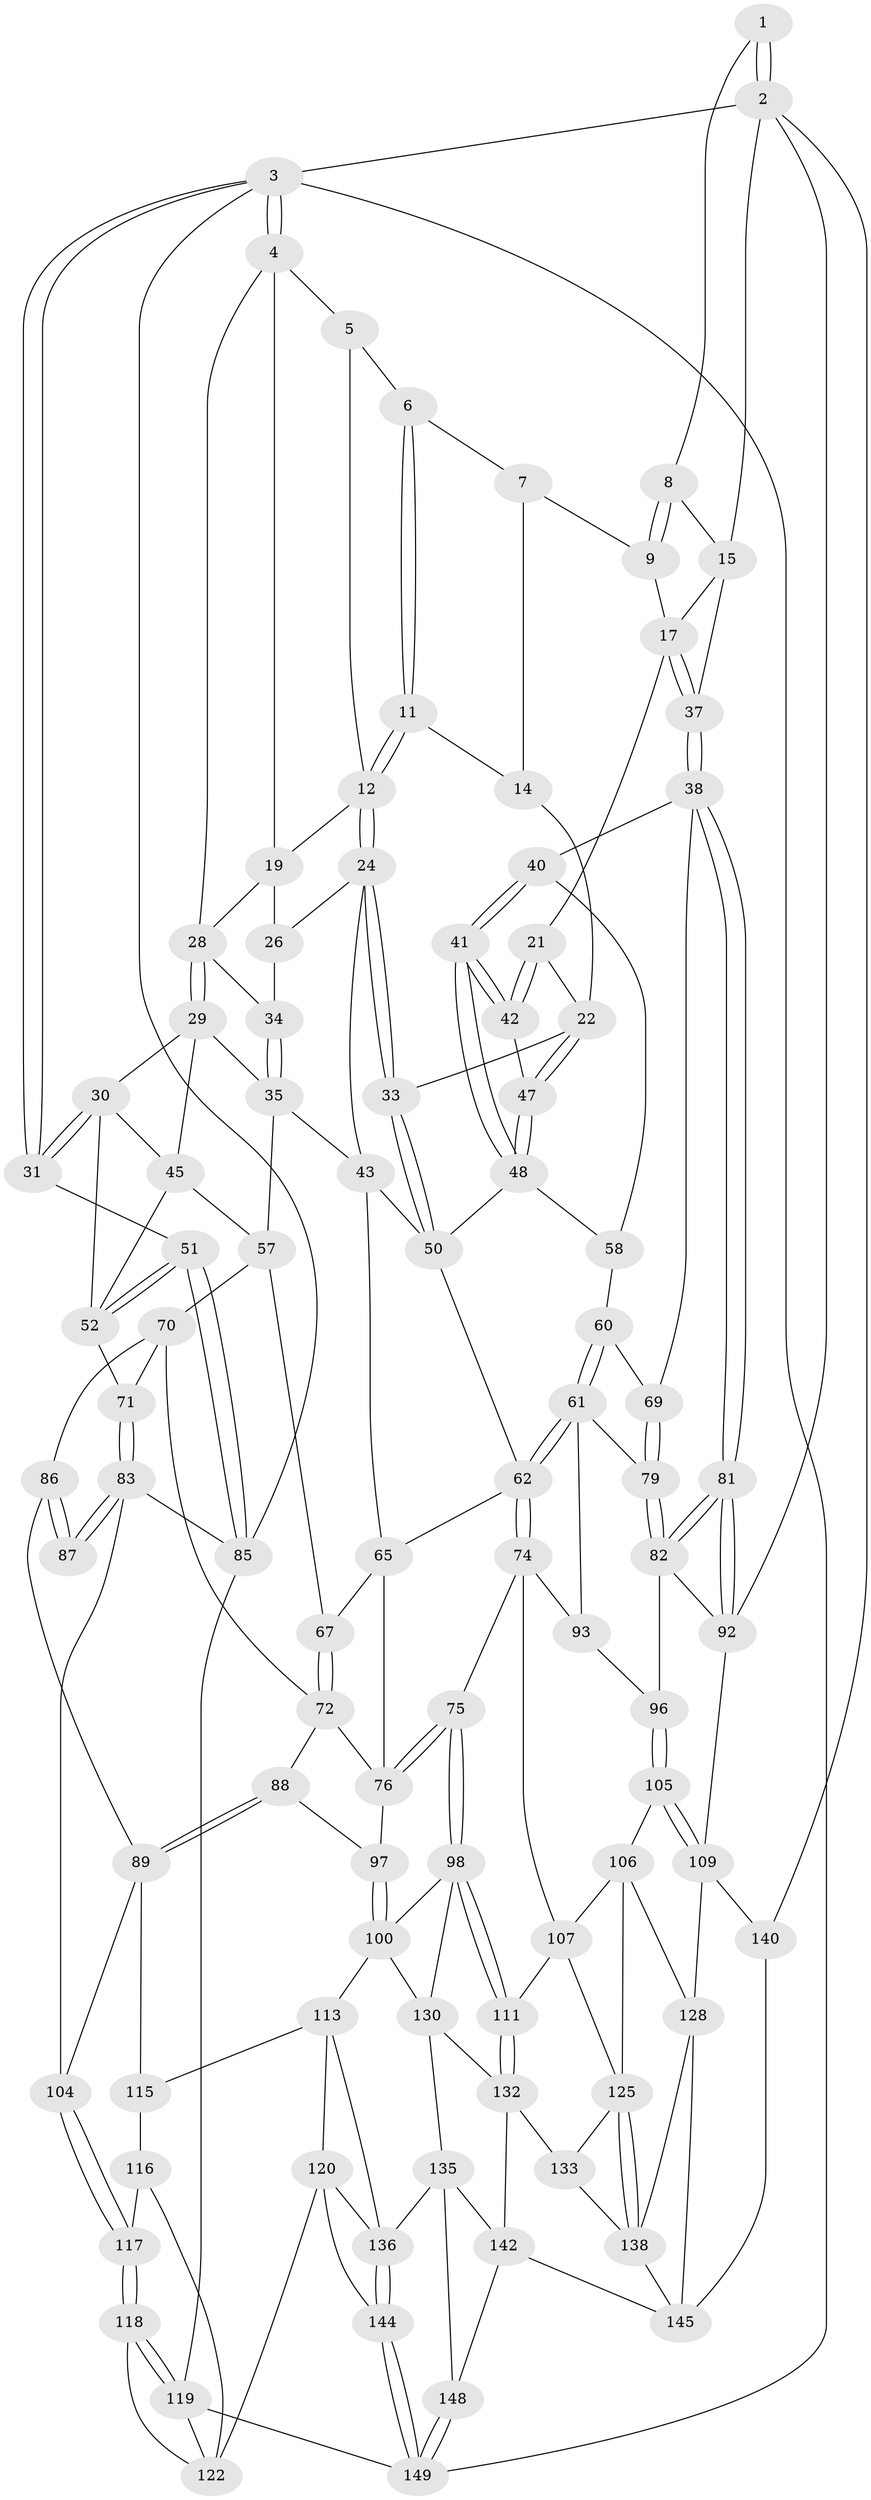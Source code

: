 // Generated by graph-tools (version 1.1) at 2025/52/02/27/25 19:52:42]
// undirected, 95 vertices, 217 edges
graph export_dot {
graph [start="1"]
  node [color=gray90,style=filled];
  1 [pos="+0.831700267768153+0"];
  2 [pos="+1+0",super="+91"];
  3 [pos="+0+0",super="+102"];
  4 [pos="+0.22548737140661795+0",super="+20"];
  5 [pos="+0.5968025837355999+0"];
  6 [pos="+0.7304351718533613+0"];
  7 [pos="+0.7541579857442048+0",super="+10"];
  8 [pos="+0.9094210796906809+0.047028867976232576"];
  9 [pos="+0.868387430225917+0.10479533114782762"];
  11 [pos="+0.6873778005485787+0.03334260691436939"];
  12 [pos="+0.5845731862943251+0.1464285676146446",super="+13"];
  14 [pos="+0.7675010522523085+0.12496466915216575"];
  15 [pos="+0.9539166132341919+0.054335939464893665",super="+16"];
  17 [pos="+0.946470614501594+0.1481018304368552",super="+18"];
  19 [pos="+0.4700277874735367+0.08110013979258297",super="+27"];
  21 [pos="+0.8713509527439178+0.19650442670758164"];
  22 [pos="+0.8055828639847843+0.20684233571141822",super="+23"];
  24 [pos="+0.5901133119499608+0.17988043922480326",super="+25"];
  26 [pos="+0.44107972301641957+0.20139095106806187"];
  28 [pos="+0.30239684824391044+0",super="+32"];
  29 [pos="+0.19795258518429767+0.15602606059618357",super="+36"];
  30 [pos="+0.12379539922871721+0.17665853197732992",super="+46"];
  31 [pos="+0+0"];
  33 [pos="+0.6345234537864831+0.2276581543900592"];
  34 [pos="+0.3338785998774773+0.1615836707055636"];
  35 [pos="+0.3049067727816469+0.2813241625480516",super="+44"];
  37 [pos="+1+0.2549223151025726"];
  38 [pos="+1+0.34382741060460886",super="+39"];
  40 [pos="+0.9826426056414717+0.37409833071361576",super="+64"];
  41 [pos="+0.9281645985297802+0.3224706713158858"];
  42 [pos="+0.9054640896435336+0.28069396603270774"];
  43 [pos="+0.419239611268377+0.3136962471625011",super="+54"];
  45 [pos="+0.17184049831741688+0.2926360609633279",super="+55"];
  47 [pos="+0.7892091134241126+0.23382746317323302"];
  48 [pos="+0.7541505067957118+0.2751296859304765",super="+49"];
  50 [pos="+0.6347413279603845+0.22821810882267302",super="+53"];
  51 [pos="+0+0.3746088719794517"];
  52 [pos="+0+0.37571355400981005",super="+56"];
  57 [pos="+0.3028972235919096+0.40347315212481605",super="+68"];
  58 [pos="+0.7330576104364088+0.3278439302688606",super="+59"];
  60 [pos="+0.7220835181540463+0.4109455656582276"];
  61 [pos="+0.6991170987805273+0.4567146731647574",super="+80"];
  62 [pos="+0.6505972552967574+0.4836895798929374",super="+63"];
  65 [pos="+0.4979942088675522+0.4409373450123112",super="+66"];
  67 [pos="+0.30951856494545993+0.4501490064082424"];
  69 [pos="+0.948462154656999+0.4176622772954592"];
  70 [pos="+0.10875118833005923+0.4288653068267585",super="+73"];
  71 [pos="+0.07031466908203994+0.4212227093613715"];
  72 [pos="+0.3033920602524047+0.48213447046181973",super="+78"];
  74 [pos="+0.6482049491057562+0.5153852633871919",super="+94"];
  75 [pos="+0.5035043892423227+0.6184064659393465"];
  76 [pos="+0.45196267323385875+0.5537007890620353",super="+77"];
  79 [pos="+0.937283504426068+0.4328863599263349"];
  81 [pos="+1+0.5786132046565854"];
  82 [pos="+0.9603282578493356+0.6000046553265564",super="+95"];
  83 [pos="+0.1261953765984526+0.5836288753066432",super="+84"];
  85 [pos="+0+0.6380399802045545",super="+101"];
  86 [pos="+0.23011058452188873+0.5275963008230928",super="+90"];
  87 [pos="+0.12819153305016406+0.5832460406557903"];
  88 [pos="+0.29231669261504173+0.6462308259298776"];
  89 [pos="+0.2805434506413877+0.6499092811108645",super="+103"];
  92 [pos="+1+0.8634734088282601",super="+108"];
  93 [pos="+0.8457512402419156+0.5894980165961976"];
  96 [pos="+0.8550289175836503+0.6012028671135791"];
  97 [pos="+0.34419705444379783+0.6538281132466475"];
  98 [pos="+0.5038549073904374+0.7160917597868974",super="+99"];
  100 [pos="+0.4226702659558048+0.7305216094404012",super="+112"];
  104 [pos="+0.11903073235683115+0.6963257077422101"];
  105 [pos="+0.8309980865600665+0.720531317638657"];
  106 [pos="+0.7470037064668101+0.7398388894469753",super="+124"];
  107 [pos="+0.6874319399759804+0.6799015699308993",super="+110"];
  109 [pos="+0.9383685173658113+0.7828035249389651",super="+127"];
  111 [pos="+0.523769874363363+0.7248770953965912"];
  113 [pos="+0.3761321052214671+0.7745262701218076",super="+114"];
  115 [pos="+0.262648764266454+0.7358542694834014"];
  116 [pos="+0.21950622306919082+0.7751349047491469"];
  117 [pos="+0.11924215660674699+0.7172816288090466"];
  118 [pos="+0.1045892723263367+0.7930360735759635"];
  119 [pos="+0+0.9444983974717286",super="+141"];
  120 [pos="+0.2680232045619217+0.8687871297658962",super="+121"];
  122 [pos="+0.242292390050369+0.8861751534978969",super="+123"];
  125 [pos="+0.6398934846041224+0.8256105859222918",super="+126"];
  128 [pos="+0.8140741301829368+0.8807250017854878",super="+129"];
  130 [pos="+0.46050847991806326+0.8549325602396481",super="+131"];
  132 [pos="+0.5197978357132659+0.8788373000445627",super="+134"];
  133 [pos="+0.5677632330591387+0.8854411460902334"];
  135 [pos="+0.41373197387107447+0.9148995536863926",super="+143"];
  136 [pos="+0.4128497248081488+0.9146898515179654",super="+137"];
  138 [pos="+0.6548512068216091+0.8963555035814044",super="+139"];
  140 [pos="+1+1"];
  142 [pos="+0.5201854773276212+0.9255615477521326",super="+146"];
  144 [pos="+0.3329710310353869+0.9381563468057238"];
  145 [pos="+0.7070127094426013+1",super="+147"];
  148 [pos="+0.4459954839236347+1"];
  149 [pos="+0.3292718401865495+1",super="+150"];
  1 -- 2;
  1 -- 2;
  1 -- 8;
  2 -- 3 [weight=2];
  2 -- 15;
  2 -- 140;
  2 -- 92;
  3 -- 4;
  3 -- 4;
  3 -- 31;
  3 -- 31;
  3 -- 85;
  3 -- 149;
  4 -- 5;
  4 -- 19;
  4 -- 28;
  5 -- 6;
  5 -- 12;
  6 -- 7;
  6 -- 11;
  6 -- 11;
  7 -- 9;
  7 -- 14;
  8 -- 9;
  8 -- 9;
  8 -- 15;
  9 -- 17;
  11 -- 12;
  11 -- 12;
  11 -- 14;
  12 -- 24;
  12 -- 24;
  12 -- 19;
  14 -- 22;
  15 -- 17;
  15 -- 37;
  17 -- 37;
  17 -- 37;
  17 -- 21;
  19 -- 26;
  19 -- 28;
  21 -- 22;
  21 -- 42;
  21 -- 42;
  22 -- 47;
  22 -- 47;
  22 -- 33;
  24 -- 33;
  24 -- 33;
  24 -- 26;
  24 -- 43;
  26 -- 34;
  28 -- 29;
  28 -- 29;
  28 -- 34;
  29 -- 30;
  29 -- 45;
  29 -- 35;
  30 -- 31;
  30 -- 31;
  30 -- 52;
  30 -- 45;
  31 -- 51;
  33 -- 50;
  33 -- 50;
  34 -- 35;
  34 -- 35;
  35 -- 43;
  35 -- 57;
  37 -- 38;
  37 -- 38;
  38 -- 81;
  38 -- 81;
  38 -- 40;
  38 -- 69;
  40 -- 41;
  40 -- 41;
  40 -- 58 [weight=2];
  41 -- 42;
  41 -- 42;
  41 -- 48;
  41 -- 48;
  42 -- 47;
  43 -- 65;
  43 -- 50;
  45 -- 57;
  45 -- 52;
  47 -- 48;
  47 -- 48;
  48 -- 50;
  48 -- 58;
  50 -- 62;
  51 -- 52;
  51 -- 52;
  51 -- 85;
  51 -- 85;
  52 -- 71;
  57 -- 67;
  57 -- 70;
  58 -- 60;
  60 -- 61;
  60 -- 61;
  60 -- 69;
  61 -- 62;
  61 -- 62;
  61 -- 93;
  61 -- 79;
  62 -- 74;
  62 -- 74;
  62 -- 65;
  65 -- 67;
  65 -- 76;
  67 -- 72;
  67 -- 72;
  69 -- 79;
  69 -- 79;
  70 -- 71;
  70 -- 72;
  70 -- 86;
  71 -- 83;
  71 -- 83;
  72 -- 88;
  72 -- 76;
  74 -- 75;
  74 -- 107;
  74 -- 93;
  75 -- 76;
  75 -- 76;
  75 -- 98;
  75 -- 98;
  76 -- 97;
  79 -- 82;
  79 -- 82;
  81 -- 82;
  81 -- 82;
  81 -- 92;
  81 -- 92;
  82 -- 96;
  82 -- 92;
  83 -- 87;
  83 -- 87;
  83 -- 104;
  83 -- 85;
  85 -- 119;
  86 -- 87 [weight=2];
  86 -- 87;
  86 -- 89;
  88 -- 89;
  88 -- 89;
  88 -- 97;
  89 -- 104;
  89 -- 115;
  92 -- 109;
  93 -- 96;
  96 -- 105;
  96 -- 105;
  97 -- 100;
  97 -- 100;
  98 -- 111;
  98 -- 111;
  98 -- 100;
  98 -- 130;
  100 -- 113;
  100 -- 130;
  104 -- 117;
  104 -- 117;
  105 -- 106;
  105 -- 109;
  105 -- 109;
  106 -- 107;
  106 -- 125;
  106 -- 128;
  107 -- 125;
  107 -- 111;
  109 -- 128;
  109 -- 140;
  111 -- 132;
  111 -- 132;
  113 -- 120;
  113 -- 115;
  113 -- 136;
  115 -- 116;
  116 -- 117;
  116 -- 122;
  117 -- 118;
  117 -- 118;
  118 -- 119;
  118 -- 119;
  118 -- 122;
  119 -- 122;
  119 -- 149;
  120 -- 136;
  120 -- 122;
  120 -- 144;
  125 -- 138;
  125 -- 138;
  125 -- 133;
  128 -- 145;
  128 -- 138;
  130 -- 132;
  130 -- 135;
  132 -- 133;
  132 -- 142;
  133 -- 138;
  135 -- 136;
  135 -- 148;
  135 -- 142;
  136 -- 144;
  136 -- 144;
  138 -- 145;
  140 -- 145;
  142 -- 145;
  142 -- 148;
  144 -- 149;
  144 -- 149;
  148 -- 149;
  148 -- 149;
}
